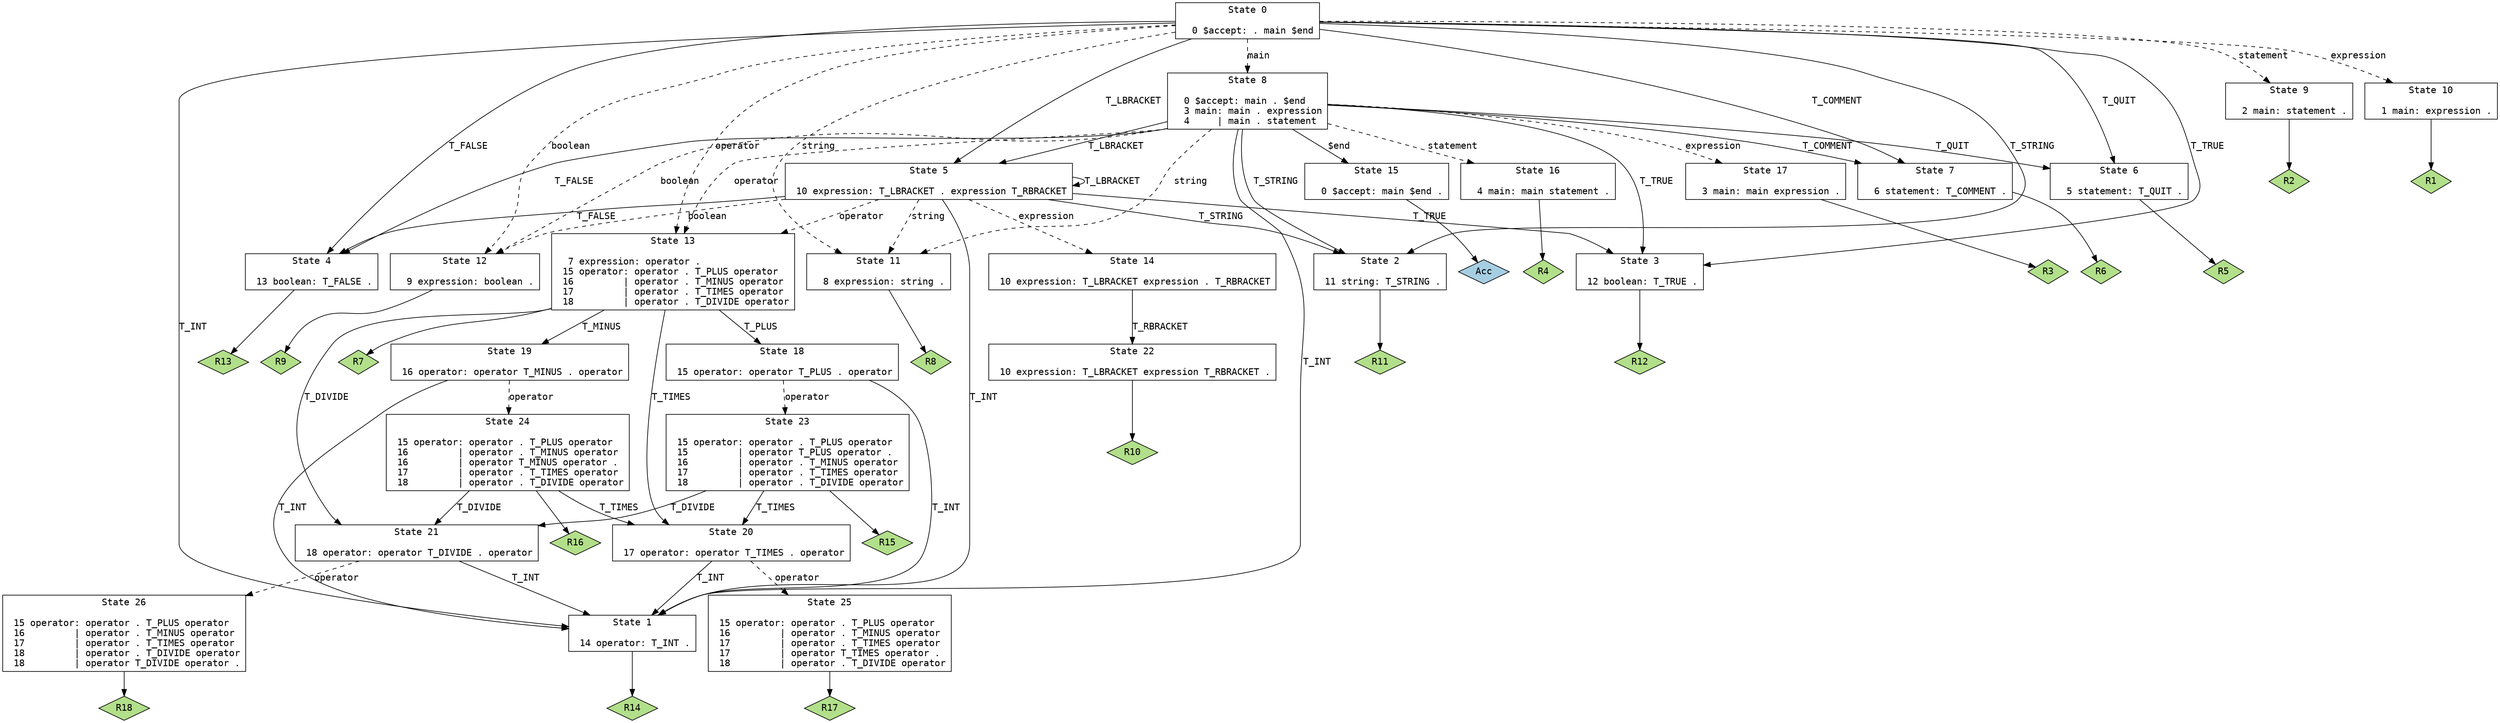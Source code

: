 // Generated by GNU Bison 3.0.2.
// Report bugs to <bug-bison@gnu.org>.
// Home page: <http://www.gnu.org/software/bison/>.

digraph "parser.y"
{
  node [fontname = courier, shape = box, colorscheme = paired6]
  edge [fontname = courier]

  0 [label="State 0\n\l  0 $accept: . main $end\l"]
  0 -> 1 [style=solid label="T_INT"]
  0 -> 2 [style=solid label="T_STRING"]
  0 -> 3 [style=solid label="T_TRUE"]
  0 -> 4 [style=solid label="T_FALSE"]
  0 -> 5 [style=solid label="T_LBRACKET"]
  0 -> 6 [style=solid label="T_QUIT"]
  0 -> 7 [style=solid label="T_COMMENT"]
  0 -> 8 [style=dashed label="main"]
  0 -> 9 [style=dashed label="statement"]
  0 -> 10 [style=dashed label="expression"]
  0 -> 11 [style=dashed label="string"]
  0 -> 12 [style=dashed label="boolean"]
  0 -> 13 [style=dashed label="operator"]
  1 [label="State 1\n\l 14 operator: T_INT .\l"]
  1 -> "1R14" [style=solid]
 "1R14" [label="R14", fillcolor=3, shape=diamond, style=filled]
  2 [label="State 2\n\l 11 string: T_STRING .\l"]
  2 -> "2R11" [style=solid]
 "2R11" [label="R11", fillcolor=3, shape=diamond, style=filled]
  3 [label="State 3\n\l 12 boolean: T_TRUE .\l"]
  3 -> "3R12" [style=solid]
 "3R12" [label="R12", fillcolor=3, shape=diamond, style=filled]
  4 [label="State 4\n\l 13 boolean: T_FALSE .\l"]
  4 -> "4R13" [style=solid]
 "4R13" [label="R13", fillcolor=3, shape=diamond, style=filled]
  5 [label="State 5\n\l 10 expression: T_LBRACKET . expression T_RBRACKET\l"]
  5 -> 1 [style=solid label="T_INT"]
  5 -> 2 [style=solid label="T_STRING"]
  5 -> 3 [style=solid label="T_TRUE"]
  5 -> 4 [style=solid label="T_FALSE"]
  5 -> 5 [style=solid label="T_LBRACKET"]
  5 -> 14 [style=dashed label="expression"]
  5 -> 11 [style=dashed label="string"]
  5 -> 12 [style=dashed label="boolean"]
  5 -> 13 [style=dashed label="operator"]
  6 [label="State 6\n\l  5 statement: T_QUIT .\l"]
  6 -> "6R5" [style=solid]
 "6R5" [label="R5", fillcolor=3, shape=diamond, style=filled]
  7 [label="State 7\n\l  6 statement: T_COMMENT .\l"]
  7 -> "7R6" [style=solid]
 "7R6" [label="R6", fillcolor=3, shape=diamond, style=filled]
  8 [label="State 8\n\l  0 $accept: main . $end\l  3 main: main . expression\l  4     | main . statement\l"]
  8 -> 15 [style=solid label="$end"]
  8 -> 1 [style=solid label="T_INT"]
  8 -> 2 [style=solid label="T_STRING"]
  8 -> 3 [style=solid label="T_TRUE"]
  8 -> 4 [style=solid label="T_FALSE"]
  8 -> 5 [style=solid label="T_LBRACKET"]
  8 -> 6 [style=solid label="T_QUIT"]
  8 -> 7 [style=solid label="T_COMMENT"]
  8 -> 16 [style=dashed label="statement"]
  8 -> 17 [style=dashed label="expression"]
  8 -> 11 [style=dashed label="string"]
  8 -> 12 [style=dashed label="boolean"]
  8 -> 13 [style=dashed label="operator"]
  9 [label="State 9\n\l  2 main: statement .\l"]
  9 -> "9R2" [style=solid]
 "9R2" [label="R2", fillcolor=3, shape=diamond, style=filled]
  10 [label="State 10\n\l  1 main: expression .\l"]
  10 -> "10R1" [style=solid]
 "10R1" [label="R1", fillcolor=3, shape=diamond, style=filled]
  11 [label="State 11\n\l  8 expression: string .\l"]
  11 -> "11R8" [style=solid]
 "11R8" [label="R8", fillcolor=3, shape=diamond, style=filled]
  12 [label="State 12\n\l  9 expression: boolean .\l"]
  12 -> "12R9" [style=solid]
 "12R9" [label="R9", fillcolor=3, shape=diamond, style=filled]
  13 [label="State 13\n\l  7 expression: operator .\l 15 operator: operator . T_PLUS operator\l 16         | operator . T_MINUS operator\l 17         | operator . T_TIMES operator\l 18         | operator . T_DIVIDE operator\l"]
  13 -> 18 [style=solid label="T_PLUS"]
  13 -> 19 [style=solid label="T_MINUS"]
  13 -> 20 [style=solid label="T_TIMES"]
  13 -> 21 [style=solid label="T_DIVIDE"]
  13 -> "13R7" [style=solid]
 "13R7" [label="R7", fillcolor=3, shape=diamond, style=filled]
  14 [label="State 14\n\l 10 expression: T_LBRACKET expression . T_RBRACKET\l"]
  14 -> 22 [style=solid label="T_RBRACKET"]
  15 [label="State 15\n\l  0 $accept: main $end .\l"]
  15 -> "15R0" [style=solid]
 "15R0" [label="Acc", fillcolor=1, shape=diamond, style=filled]
  16 [label="State 16\n\l  4 main: main statement .\l"]
  16 -> "16R4" [style=solid]
 "16R4" [label="R4", fillcolor=3, shape=diamond, style=filled]
  17 [label="State 17\n\l  3 main: main expression .\l"]
  17 -> "17R3" [style=solid]
 "17R3" [label="R3", fillcolor=3, shape=diamond, style=filled]
  18 [label="State 18\n\l 15 operator: operator T_PLUS . operator\l"]
  18 -> 1 [style=solid label="T_INT"]
  18 -> 23 [style=dashed label="operator"]
  19 [label="State 19\n\l 16 operator: operator T_MINUS . operator\l"]
  19 -> 1 [style=solid label="T_INT"]
  19 -> 24 [style=dashed label="operator"]
  20 [label="State 20\n\l 17 operator: operator T_TIMES . operator\l"]
  20 -> 1 [style=solid label="T_INT"]
  20 -> 25 [style=dashed label="operator"]
  21 [label="State 21\n\l 18 operator: operator T_DIVIDE . operator\l"]
  21 -> 1 [style=solid label="T_INT"]
  21 -> 26 [style=dashed label="operator"]
  22 [label="State 22\n\l 10 expression: T_LBRACKET expression T_RBRACKET .\l"]
  22 -> "22R10" [style=solid]
 "22R10" [label="R10", fillcolor=3, shape=diamond, style=filled]
  23 [label="State 23\n\l 15 operator: operator . T_PLUS operator\l 15         | operator T_PLUS operator .\l 16         | operator . T_MINUS operator\l 17         | operator . T_TIMES operator\l 18         | operator . T_DIVIDE operator\l"]
  23 -> 20 [style=solid label="T_TIMES"]
  23 -> 21 [style=solid label="T_DIVIDE"]
  23 -> "23R15" [style=solid]
 "23R15" [label="R15", fillcolor=3, shape=diamond, style=filled]
  24 [label="State 24\n\l 15 operator: operator . T_PLUS operator\l 16         | operator . T_MINUS operator\l 16         | operator T_MINUS operator .\l 17         | operator . T_TIMES operator\l 18         | operator . T_DIVIDE operator\l"]
  24 -> 20 [style=solid label="T_TIMES"]
  24 -> 21 [style=solid label="T_DIVIDE"]
  24 -> "24R16" [style=solid]
 "24R16" [label="R16", fillcolor=3, shape=diamond, style=filled]
  25 [label="State 25\n\l 15 operator: operator . T_PLUS operator\l 16         | operator . T_MINUS operator\l 17         | operator . T_TIMES operator\l 17         | operator T_TIMES operator .\l 18         | operator . T_DIVIDE operator\l"]
  25 -> "25R17" [style=solid]
 "25R17" [label="R17", fillcolor=3, shape=diamond, style=filled]
  26 [label="State 26\n\l 15 operator: operator . T_PLUS operator\l 16         | operator . T_MINUS operator\l 17         | operator . T_TIMES operator\l 18         | operator . T_DIVIDE operator\l 18         | operator T_DIVIDE operator .\l"]
  26 -> "26R18" [style=solid]
 "26R18" [label="R18", fillcolor=3, shape=diamond, style=filled]
}
